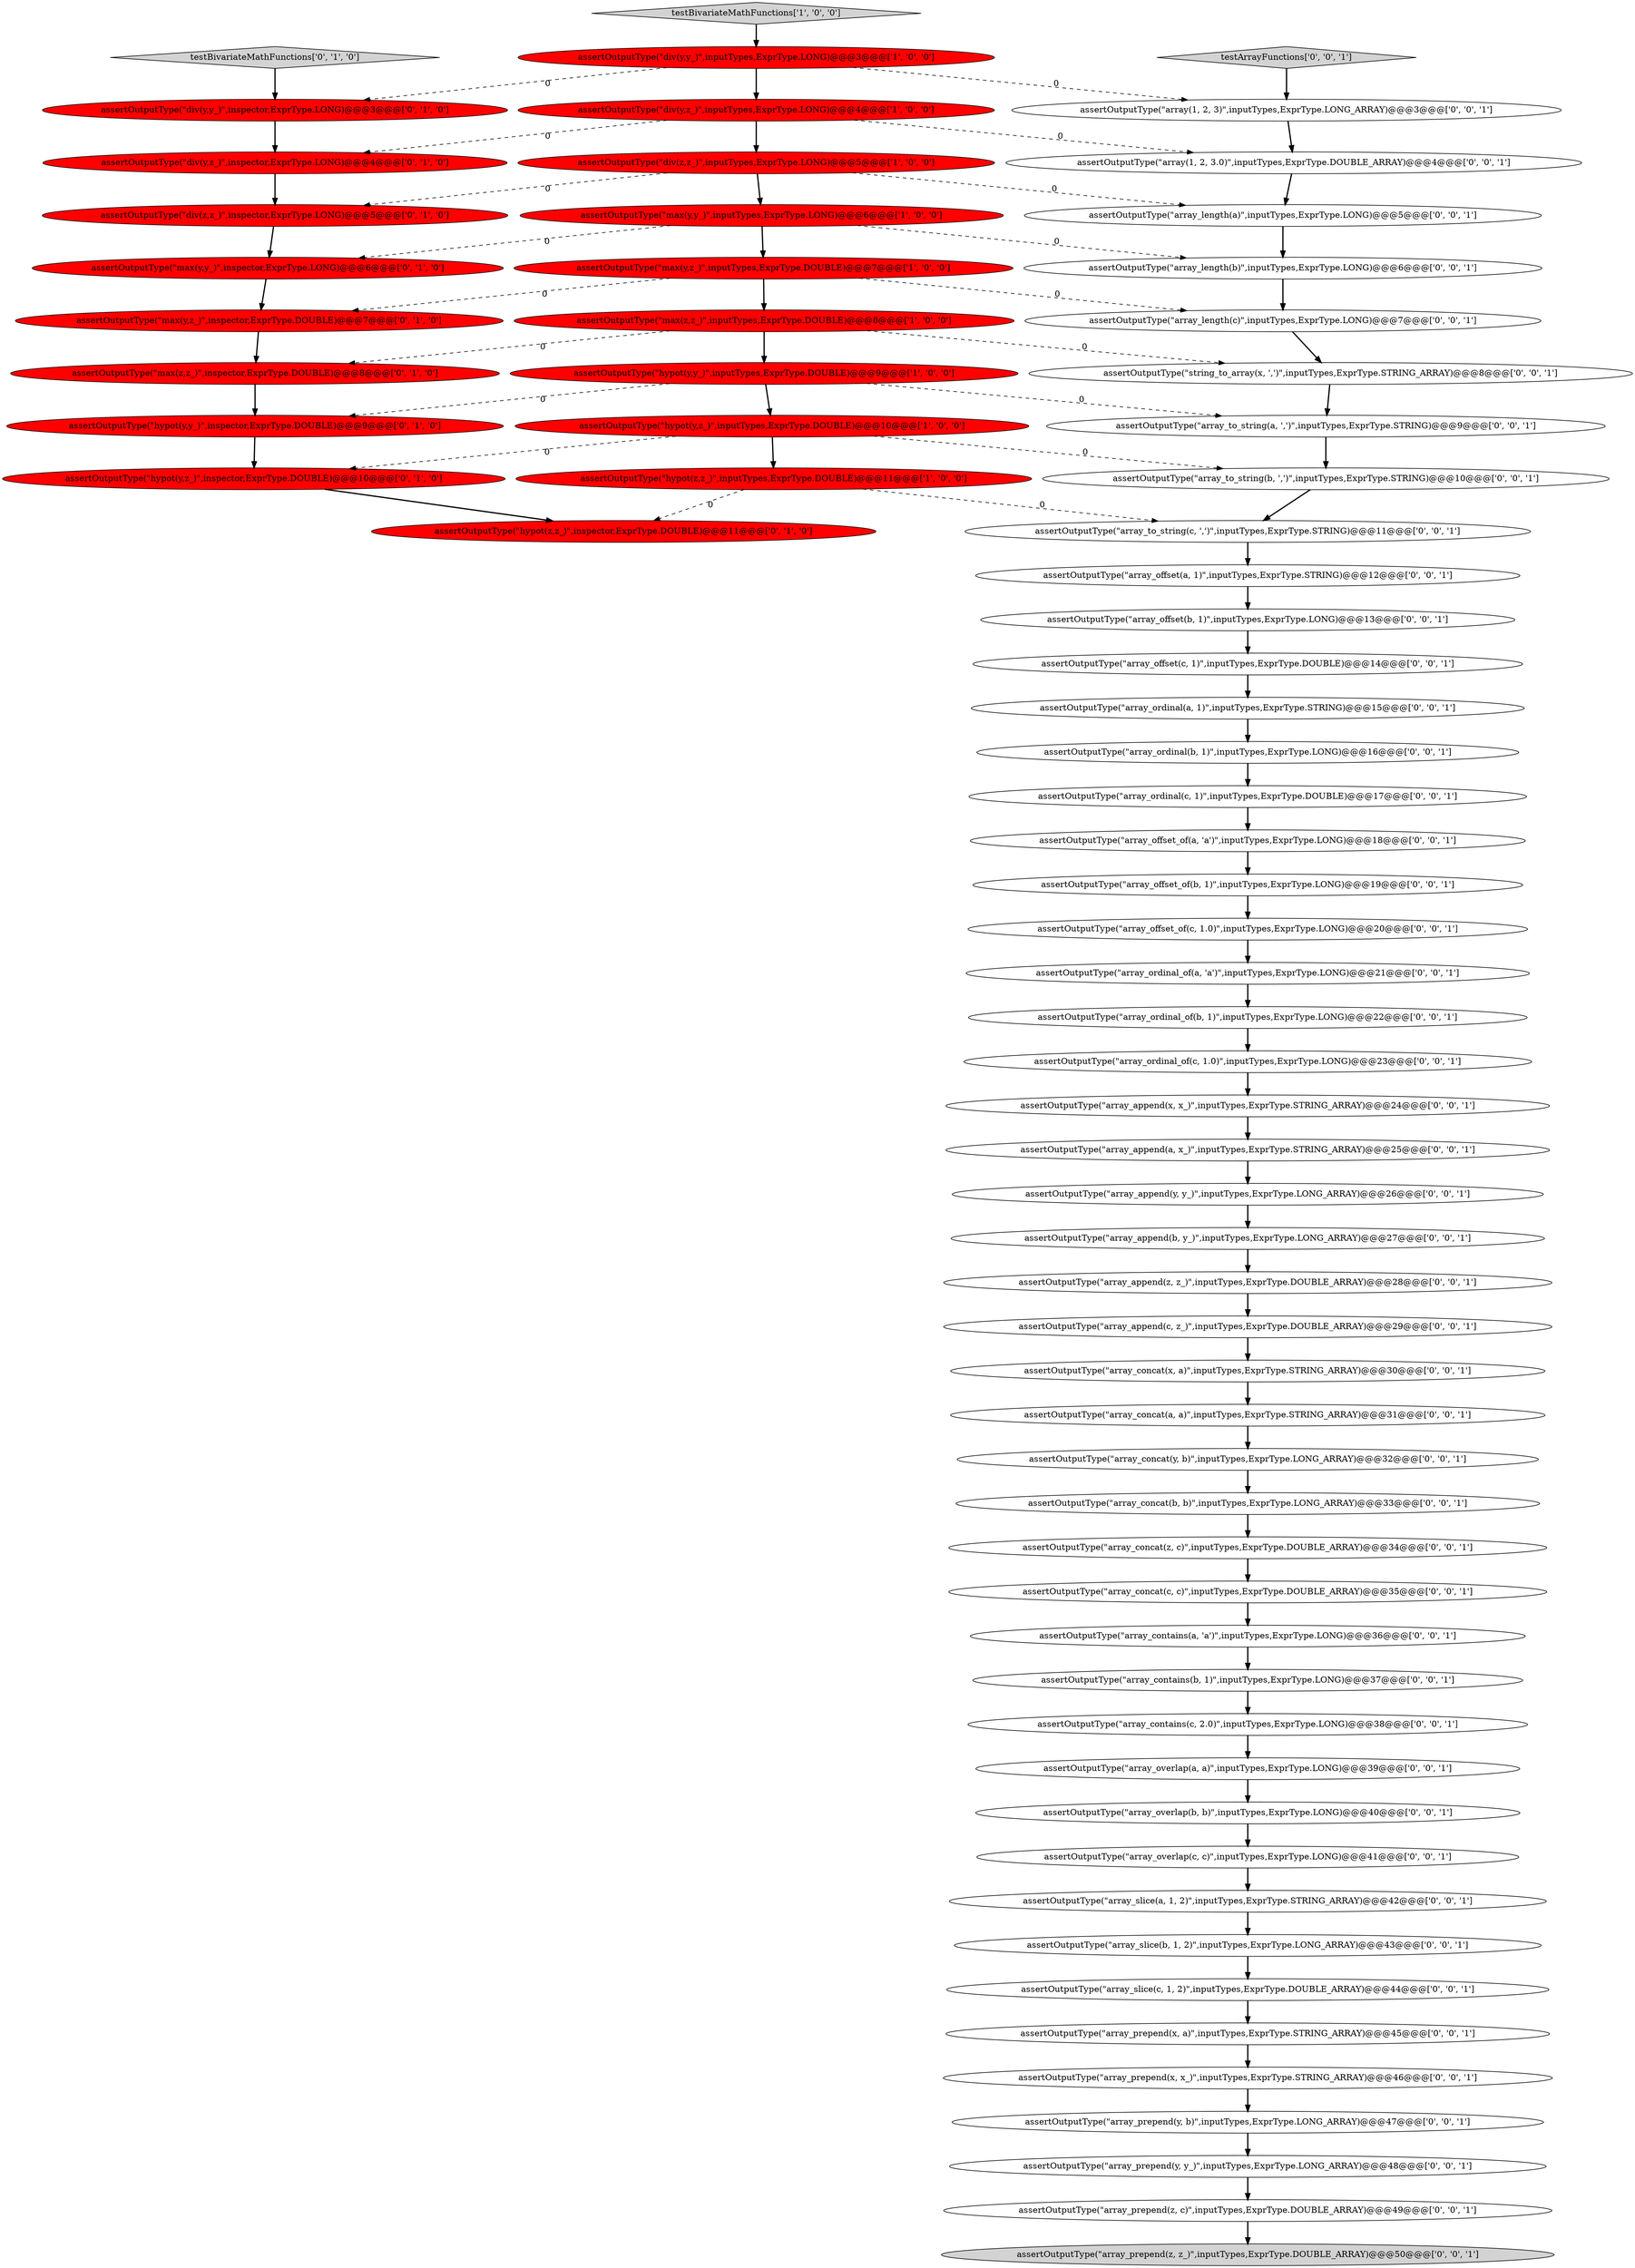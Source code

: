 digraph {
59 [style = filled, label = "assertOutputType(\"array_contains(a, 'a')\",inputTypes,ExprType.LONG)@@@36@@@['0', '0', '1']", fillcolor = white, shape = ellipse image = "AAA0AAABBB3BBB"];
3 [style = filled, label = "assertOutputType(\"div(y,y_)\",inputTypes,ExprType.LONG)@@@3@@@['1', '0', '0']", fillcolor = red, shape = ellipse image = "AAA1AAABBB1BBB"];
18 [style = filled, label = "assertOutputType(\"div(y,z_)\",inspector,ExprType.LONG)@@@4@@@['0', '1', '0']", fillcolor = red, shape = ellipse image = "AAA1AAABBB2BBB"];
2 [style = filled, label = "testBivariateMathFunctions['1', '0', '0']", fillcolor = lightgray, shape = diamond image = "AAA0AAABBB1BBB"];
61 [style = filled, label = "assertOutputType(\"array_offset(a, 1)\",inputTypes,ExprType.STRING)@@@12@@@['0', '0', '1']", fillcolor = white, shape = ellipse image = "AAA0AAABBB3BBB"];
35 [style = filled, label = "assertOutputType(\"array_prepend(x, x_)\",inputTypes,ExprType.STRING_ARRAY)@@@46@@@['0', '0', '1']", fillcolor = white, shape = ellipse image = "AAA0AAABBB3BBB"];
0 [style = filled, label = "assertOutputType(\"hypot(y,z_)\",inputTypes,ExprType.DOUBLE)@@@10@@@['1', '0', '0']", fillcolor = red, shape = ellipse image = "AAA1AAABBB1BBB"];
21 [style = filled, label = "assertOutputType(\"string_to_array(x, ',')\",inputTypes,ExprType.STRING_ARRAY)@@@8@@@['0', '0', '1']", fillcolor = white, shape = ellipse image = "AAA0AAABBB3BBB"];
10 [style = filled, label = "assertOutputType(\"max(y,z_)\",inspector,ExprType.DOUBLE)@@@7@@@['0', '1', '0']", fillcolor = red, shape = ellipse image = "AAA1AAABBB2BBB"];
24 [style = filled, label = "assertOutputType(\"array_append(b, y_)\",inputTypes,ExprType.LONG_ARRAY)@@@27@@@['0', '0', '1']", fillcolor = white, shape = ellipse image = "AAA0AAABBB3BBB"];
64 [style = filled, label = "assertOutputType(\"array_slice(b, 1, 2)\",inputTypes,ExprType.LONG_ARRAY)@@@43@@@['0', '0', '1']", fillcolor = white, shape = ellipse image = "AAA0AAABBB3BBB"];
26 [style = filled, label = "assertOutputType(\"array_concat(y, b)\",inputTypes,ExprType.LONG_ARRAY)@@@32@@@['0', '0', '1']", fillcolor = white, shape = ellipse image = "AAA0AAABBB3BBB"];
63 [style = filled, label = "assertOutputType(\"array_overlap(c, c)\",inputTypes,ExprType.LONG)@@@41@@@['0', '0', '1']", fillcolor = white, shape = ellipse image = "AAA0AAABBB3BBB"];
36 [style = filled, label = "assertOutputType(\"array_length(b)\",inputTypes,ExprType.LONG)@@@6@@@['0', '0', '1']", fillcolor = white, shape = ellipse image = "AAA0AAABBB3BBB"];
54 [style = filled, label = "assertOutputType(\"array_slice(a, 1, 2)\",inputTypes,ExprType.STRING_ARRAY)@@@42@@@['0', '0', '1']", fillcolor = white, shape = ellipse image = "AAA0AAABBB3BBB"];
67 [style = filled, label = "assertOutputType(\"array_prepend(y, y_)\",inputTypes,ExprType.LONG_ARRAY)@@@48@@@['0', '0', '1']", fillcolor = white, shape = ellipse image = "AAA0AAABBB3BBB"];
29 [style = filled, label = "assertOutputType(\"array_append(x, x_)\",inputTypes,ExprType.STRING_ARRAY)@@@24@@@['0', '0', '1']", fillcolor = white, shape = ellipse image = "AAA0AAABBB3BBB"];
34 [style = filled, label = "assertOutputType(\"array_prepend(z, c)\",inputTypes,ExprType.DOUBLE_ARRAY)@@@49@@@['0', '0', '1']", fillcolor = white, shape = ellipse image = "AAA0AAABBB3BBB"];
13 [style = filled, label = "assertOutputType(\"max(y,y_)\",inspector,ExprType.LONG)@@@6@@@['0', '1', '0']", fillcolor = red, shape = ellipse image = "AAA1AAABBB2BBB"];
45 [style = filled, label = "assertOutputType(\"array_ordinal(a, 1)\",inputTypes,ExprType.STRING)@@@15@@@['0', '0', '1']", fillcolor = white, shape = ellipse image = "AAA0AAABBB3BBB"];
43 [style = filled, label = "assertOutputType(\"array_ordinal_of(a, 'a')\",inputTypes,ExprType.LONG)@@@21@@@['0', '0', '1']", fillcolor = white, shape = ellipse image = "AAA0AAABBB3BBB"];
30 [style = filled, label = "assertOutputType(\"array_concat(x, a)\",inputTypes,ExprType.STRING_ARRAY)@@@30@@@['0', '0', '1']", fillcolor = white, shape = ellipse image = "AAA0AAABBB3BBB"];
32 [style = filled, label = "assertOutputType(\"array_append(a, x_)\",inputTypes,ExprType.STRING_ARRAY)@@@25@@@['0', '0', '1']", fillcolor = white, shape = ellipse image = "AAA0AAABBB3BBB"];
44 [style = filled, label = "assertOutputType(\"array_offset(b, 1)\",inputTypes,ExprType.LONG)@@@13@@@['0', '0', '1']", fillcolor = white, shape = ellipse image = "AAA0AAABBB3BBB"];
14 [style = filled, label = "assertOutputType(\"hypot(z,z_)\",inspector,ExprType.DOUBLE)@@@11@@@['0', '1', '0']", fillcolor = red, shape = ellipse image = "AAA1AAABBB2BBB"];
65 [style = filled, label = "assertOutputType(\"array_contains(c, 2.0)\",inputTypes,ExprType.LONG)@@@38@@@['0', '0', '1']", fillcolor = white, shape = ellipse image = "AAA0AAABBB3BBB"];
52 [style = filled, label = "assertOutputType(\"array_offset_of(c, 1.0)\",inputTypes,ExprType.LONG)@@@20@@@['0', '0', '1']", fillcolor = white, shape = ellipse image = "AAA0AAABBB3BBB"];
56 [style = filled, label = "assertOutputType(\"array_concat(a, a)\",inputTypes,ExprType.STRING_ARRAY)@@@31@@@['0', '0', '1']", fillcolor = white, shape = ellipse image = "AAA0AAABBB3BBB"];
68 [style = filled, label = "assertOutputType(\"array_concat(z, c)\",inputTypes,ExprType.DOUBLE_ARRAY)@@@34@@@['0', '0', '1']", fillcolor = white, shape = ellipse image = "AAA0AAABBB3BBB"];
6 [style = filled, label = "assertOutputType(\"max(z,z_)\",inputTypes,ExprType.DOUBLE)@@@8@@@['1', '0', '0']", fillcolor = red, shape = ellipse image = "AAA1AAABBB1BBB"];
11 [style = filled, label = "testBivariateMathFunctions['0', '1', '0']", fillcolor = lightgray, shape = diamond image = "AAA0AAABBB2BBB"];
53 [style = filled, label = "testArrayFunctions['0', '0', '1']", fillcolor = lightgray, shape = diamond image = "AAA0AAABBB3BBB"];
62 [style = filled, label = "assertOutputType(\"array_offset(c, 1)\",inputTypes,ExprType.DOUBLE)@@@14@@@['0', '0', '1']", fillcolor = white, shape = ellipse image = "AAA0AAABBB3BBB"];
25 [style = filled, label = "assertOutputType(\"array_append(c, z_)\",inputTypes,ExprType.DOUBLE_ARRAY)@@@29@@@['0', '0', '1']", fillcolor = white, shape = ellipse image = "AAA0AAABBB3BBB"];
37 [style = filled, label = "assertOutputType(\"array(1, 2, 3.0)\",inputTypes,ExprType.DOUBLE_ARRAY)@@@4@@@['0', '0', '1']", fillcolor = white, shape = ellipse image = "AAA0AAABBB3BBB"];
42 [style = filled, label = "assertOutputType(\"array_length(c)\",inputTypes,ExprType.LONG)@@@7@@@['0', '0', '1']", fillcolor = white, shape = ellipse image = "AAA0AAABBB3BBB"];
50 [style = filled, label = "assertOutputType(\"array_ordinal(b, 1)\",inputTypes,ExprType.LONG)@@@16@@@['0', '0', '1']", fillcolor = white, shape = ellipse image = "AAA0AAABBB3BBB"];
60 [style = filled, label = "assertOutputType(\"array_concat(c, c)\",inputTypes,ExprType.DOUBLE_ARRAY)@@@35@@@['0', '0', '1']", fillcolor = white, shape = ellipse image = "AAA0AAABBB3BBB"];
27 [style = filled, label = "assertOutputType(\"array_ordinal_of(b, 1)\",inputTypes,ExprType.LONG)@@@22@@@['0', '0', '1']", fillcolor = white, shape = ellipse image = "AAA0AAABBB3BBB"];
20 [style = filled, label = "assertOutputType(\"array_ordinal_of(c, 1.0)\",inputTypes,ExprType.LONG)@@@23@@@['0', '0', '1']", fillcolor = white, shape = ellipse image = "AAA0AAABBB3BBB"];
19 [style = filled, label = "assertOutputType(\"hypot(y,y_)\",inspector,ExprType.DOUBLE)@@@9@@@['0', '1', '0']", fillcolor = red, shape = ellipse image = "AAA1AAABBB2BBB"];
51 [style = filled, label = "assertOutputType(\"array_contains(b, 1)\",inputTypes,ExprType.LONG)@@@37@@@['0', '0', '1']", fillcolor = white, shape = ellipse image = "AAA0AAABBB3BBB"];
33 [style = filled, label = "assertOutputType(\"array_append(y, y_)\",inputTypes,ExprType.LONG_ARRAY)@@@26@@@['0', '0', '1']", fillcolor = white, shape = ellipse image = "AAA0AAABBB3BBB"];
12 [style = filled, label = "assertOutputType(\"div(z,z_)\",inspector,ExprType.LONG)@@@5@@@['0', '1', '0']", fillcolor = red, shape = ellipse image = "AAA1AAABBB2BBB"];
57 [style = filled, label = "assertOutputType(\"array_ordinal(c, 1)\",inputTypes,ExprType.DOUBLE)@@@17@@@['0', '0', '1']", fillcolor = white, shape = ellipse image = "AAA0AAABBB3BBB"];
41 [style = filled, label = "assertOutputType(\"array_overlap(a, a)\",inputTypes,ExprType.LONG)@@@39@@@['0', '0', '1']", fillcolor = white, shape = ellipse image = "AAA0AAABBB3BBB"];
47 [style = filled, label = "assertOutputType(\"array_append(z, z_)\",inputTypes,ExprType.DOUBLE_ARRAY)@@@28@@@['0', '0', '1']", fillcolor = white, shape = ellipse image = "AAA0AAABBB3BBB"];
49 [style = filled, label = "assertOutputType(\"array_slice(c, 1, 2)\",inputTypes,ExprType.DOUBLE_ARRAY)@@@44@@@['0', '0', '1']", fillcolor = white, shape = ellipse image = "AAA0AAABBB3BBB"];
5 [style = filled, label = "assertOutputType(\"div(z,z_)\",inputTypes,ExprType.LONG)@@@5@@@['1', '0', '0']", fillcolor = red, shape = ellipse image = "AAA1AAABBB1BBB"];
7 [style = filled, label = "assertOutputType(\"hypot(z,z_)\",inputTypes,ExprType.DOUBLE)@@@11@@@['1', '0', '0']", fillcolor = red, shape = ellipse image = "AAA1AAABBB1BBB"];
58 [style = filled, label = "assertOutputType(\"array_prepend(z, z_)\",inputTypes,ExprType.DOUBLE_ARRAY)@@@50@@@['0', '0', '1']", fillcolor = lightgray, shape = ellipse image = "AAA0AAABBB3BBB"];
39 [style = filled, label = "assertOutputType(\"array_to_string(c, ',')\",inputTypes,ExprType.STRING)@@@11@@@['0', '0', '1']", fillcolor = white, shape = ellipse image = "AAA0AAABBB3BBB"];
38 [style = filled, label = "assertOutputType(\"array_to_string(b, ',')\",inputTypes,ExprType.STRING)@@@10@@@['0', '0', '1']", fillcolor = white, shape = ellipse image = "AAA0AAABBB3BBB"];
66 [style = filled, label = "assertOutputType(\"array(1, 2, 3)\",inputTypes,ExprType.LONG_ARRAY)@@@3@@@['0', '0', '1']", fillcolor = white, shape = ellipse image = "AAA0AAABBB3BBB"];
17 [style = filled, label = "assertOutputType(\"max(z,z_)\",inspector,ExprType.DOUBLE)@@@8@@@['0', '1', '0']", fillcolor = red, shape = ellipse image = "AAA1AAABBB2BBB"];
22 [style = filled, label = "assertOutputType(\"array_overlap(b, b)\",inputTypes,ExprType.LONG)@@@40@@@['0', '0', '1']", fillcolor = white, shape = ellipse image = "AAA0AAABBB3BBB"];
40 [style = filled, label = "assertOutputType(\"array_prepend(x, a)\",inputTypes,ExprType.STRING_ARRAY)@@@45@@@['0', '0', '1']", fillcolor = white, shape = ellipse image = "AAA0AAABBB3BBB"];
8 [style = filled, label = "assertOutputType(\"div(y,z_)\",inputTypes,ExprType.LONG)@@@4@@@['1', '0', '0']", fillcolor = red, shape = ellipse image = "AAA1AAABBB1BBB"];
28 [style = filled, label = "assertOutputType(\"array_concat(b, b)\",inputTypes,ExprType.LONG_ARRAY)@@@33@@@['0', '0', '1']", fillcolor = white, shape = ellipse image = "AAA0AAABBB3BBB"];
48 [style = filled, label = "assertOutputType(\"array_prepend(y, b)\",inputTypes,ExprType.LONG_ARRAY)@@@47@@@['0', '0', '1']", fillcolor = white, shape = ellipse image = "AAA0AAABBB3BBB"];
31 [style = filled, label = "assertOutputType(\"array_offset_of(a, 'a')\",inputTypes,ExprType.LONG)@@@18@@@['0', '0', '1']", fillcolor = white, shape = ellipse image = "AAA0AAABBB3BBB"];
55 [style = filled, label = "assertOutputType(\"array_to_string(a, ',')\",inputTypes,ExprType.STRING)@@@9@@@['0', '0', '1']", fillcolor = white, shape = ellipse image = "AAA0AAABBB3BBB"];
4 [style = filled, label = "assertOutputType(\"max(y,z_)\",inputTypes,ExprType.DOUBLE)@@@7@@@['1', '0', '0']", fillcolor = red, shape = ellipse image = "AAA1AAABBB1BBB"];
23 [style = filled, label = "assertOutputType(\"array_offset_of(b, 1)\",inputTypes,ExprType.LONG)@@@19@@@['0', '0', '1']", fillcolor = white, shape = ellipse image = "AAA0AAABBB3BBB"];
16 [style = filled, label = "assertOutputType(\"hypot(y,z_)\",inspector,ExprType.DOUBLE)@@@10@@@['0', '1', '0']", fillcolor = red, shape = ellipse image = "AAA1AAABBB2BBB"];
46 [style = filled, label = "assertOutputType(\"array_length(a)\",inputTypes,ExprType.LONG)@@@5@@@['0', '0', '1']", fillcolor = white, shape = ellipse image = "AAA0AAABBB3BBB"];
9 [style = filled, label = "assertOutputType(\"max(y,y_)\",inputTypes,ExprType.LONG)@@@6@@@['1', '0', '0']", fillcolor = red, shape = ellipse image = "AAA1AAABBB1BBB"];
15 [style = filled, label = "assertOutputType(\"div(y,y_)\",inspector,ExprType.LONG)@@@3@@@['0', '1', '0']", fillcolor = red, shape = ellipse image = "AAA1AAABBB2BBB"];
1 [style = filled, label = "assertOutputType(\"hypot(y,y_)\",inputTypes,ExprType.DOUBLE)@@@9@@@['1', '0', '0']", fillcolor = red, shape = ellipse image = "AAA1AAABBB1BBB"];
9->36 [style = dashed, label="0"];
13->10 [style = bold, label=""];
68->60 [style = bold, label=""];
54->64 [style = bold, label=""];
35->48 [style = bold, label=""];
57->31 [style = bold, label=""];
8->37 [style = dashed, label="0"];
5->12 [style = dashed, label="0"];
6->21 [style = dashed, label="0"];
31->23 [style = bold, label=""];
40->35 [style = bold, label=""];
44->62 [style = bold, label=""];
1->55 [style = dashed, label="0"];
5->9 [style = bold, label=""];
20->29 [style = bold, label=""];
4->6 [style = bold, label=""];
7->14 [style = dashed, label="0"];
25->30 [style = bold, label=""];
63->54 [style = bold, label=""];
9->4 [style = bold, label=""];
2->3 [style = bold, label=""];
65->41 [style = bold, label=""];
1->19 [style = dashed, label="0"];
0->16 [style = dashed, label="0"];
39->61 [style = bold, label=""];
18->12 [style = bold, label=""];
62->45 [style = bold, label=""];
28->68 [style = bold, label=""];
59->51 [style = bold, label=""];
46->36 [style = bold, label=""];
10->17 [style = bold, label=""];
55->38 [style = bold, label=""];
6->17 [style = dashed, label="0"];
1->0 [style = bold, label=""];
61->44 [style = bold, label=""];
60->59 [style = bold, label=""];
38->39 [style = bold, label=""];
15->18 [style = bold, label=""];
0->38 [style = dashed, label="0"];
17->19 [style = bold, label=""];
32->33 [style = bold, label=""];
24->47 [style = bold, label=""];
11->15 [style = bold, label=""];
19->16 [style = bold, label=""];
0->7 [style = bold, label=""];
34->58 [style = bold, label=""];
21->55 [style = bold, label=""];
6->1 [style = bold, label=""];
12->13 [style = bold, label=""];
52->43 [style = bold, label=""];
47->25 [style = bold, label=""];
37->46 [style = bold, label=""];
8->5 [style = bold, label=""];
5->46 [style = dashed, label="0"];
3->66 [style = dashed, label="0"];
45->50 [style = bold, label=""];
23->52 [style = bold, label=""];
33->24 [style = bold, label=""];
3->8 [style = bold, label=""];
50->57 [style = bold, label=""];
43->27 [style = bold, label=""];
29->32 [style = bold, label=""];
48->67 [style = bold, label=""];
66->37 [style = bold, label=""];
22->63 [style = bold, label=""];
53->66 [style = bold, label=""];
9->13 [style = dashed, label="0"];
30->56 [style = bold, label=""];
51->65 [style = bold, label=""];
3->15 [style = dashed, label="0"];
4->42 [style = dashed, label="0"];
16->14 [style = bold, label=""];
8->18 [style = dashed, label="0"];
56->26 [style = bold, label=""];
64->49 [style = bold, label=""];
41->22 [style = bold, label=""];
26->28 [style = bold, label=""];
42->21 [style = bold, label=""];
7->39 [style = dashed, label="0"];
49->40 [style = bold, label=""];
4->10 [style = dashed, label="0"];
27->20 [style = bold, label=""];
67->34 [style = bold, label=""];
36->42 [style = bold, label=""];
}
